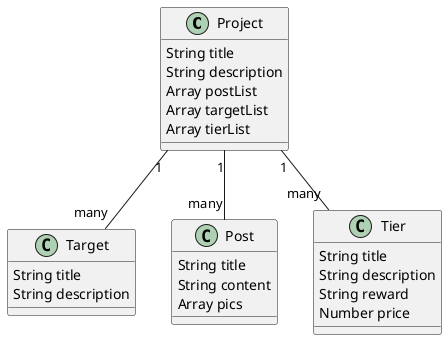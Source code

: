 @startuml
class Project{
  String title
  String description
  Array postList
  Array targetList
  Array tierList
}
class Target{ 
  String title
  String description
}
class Post{
  String title
  String content
  Array pics
}
class Tier{
  String title
  String description
  String reward
  Number price
}

Project "1" -- "many" Target
Project "1" -- "many" Tier
Project "1" -- "many" Post



@enduml